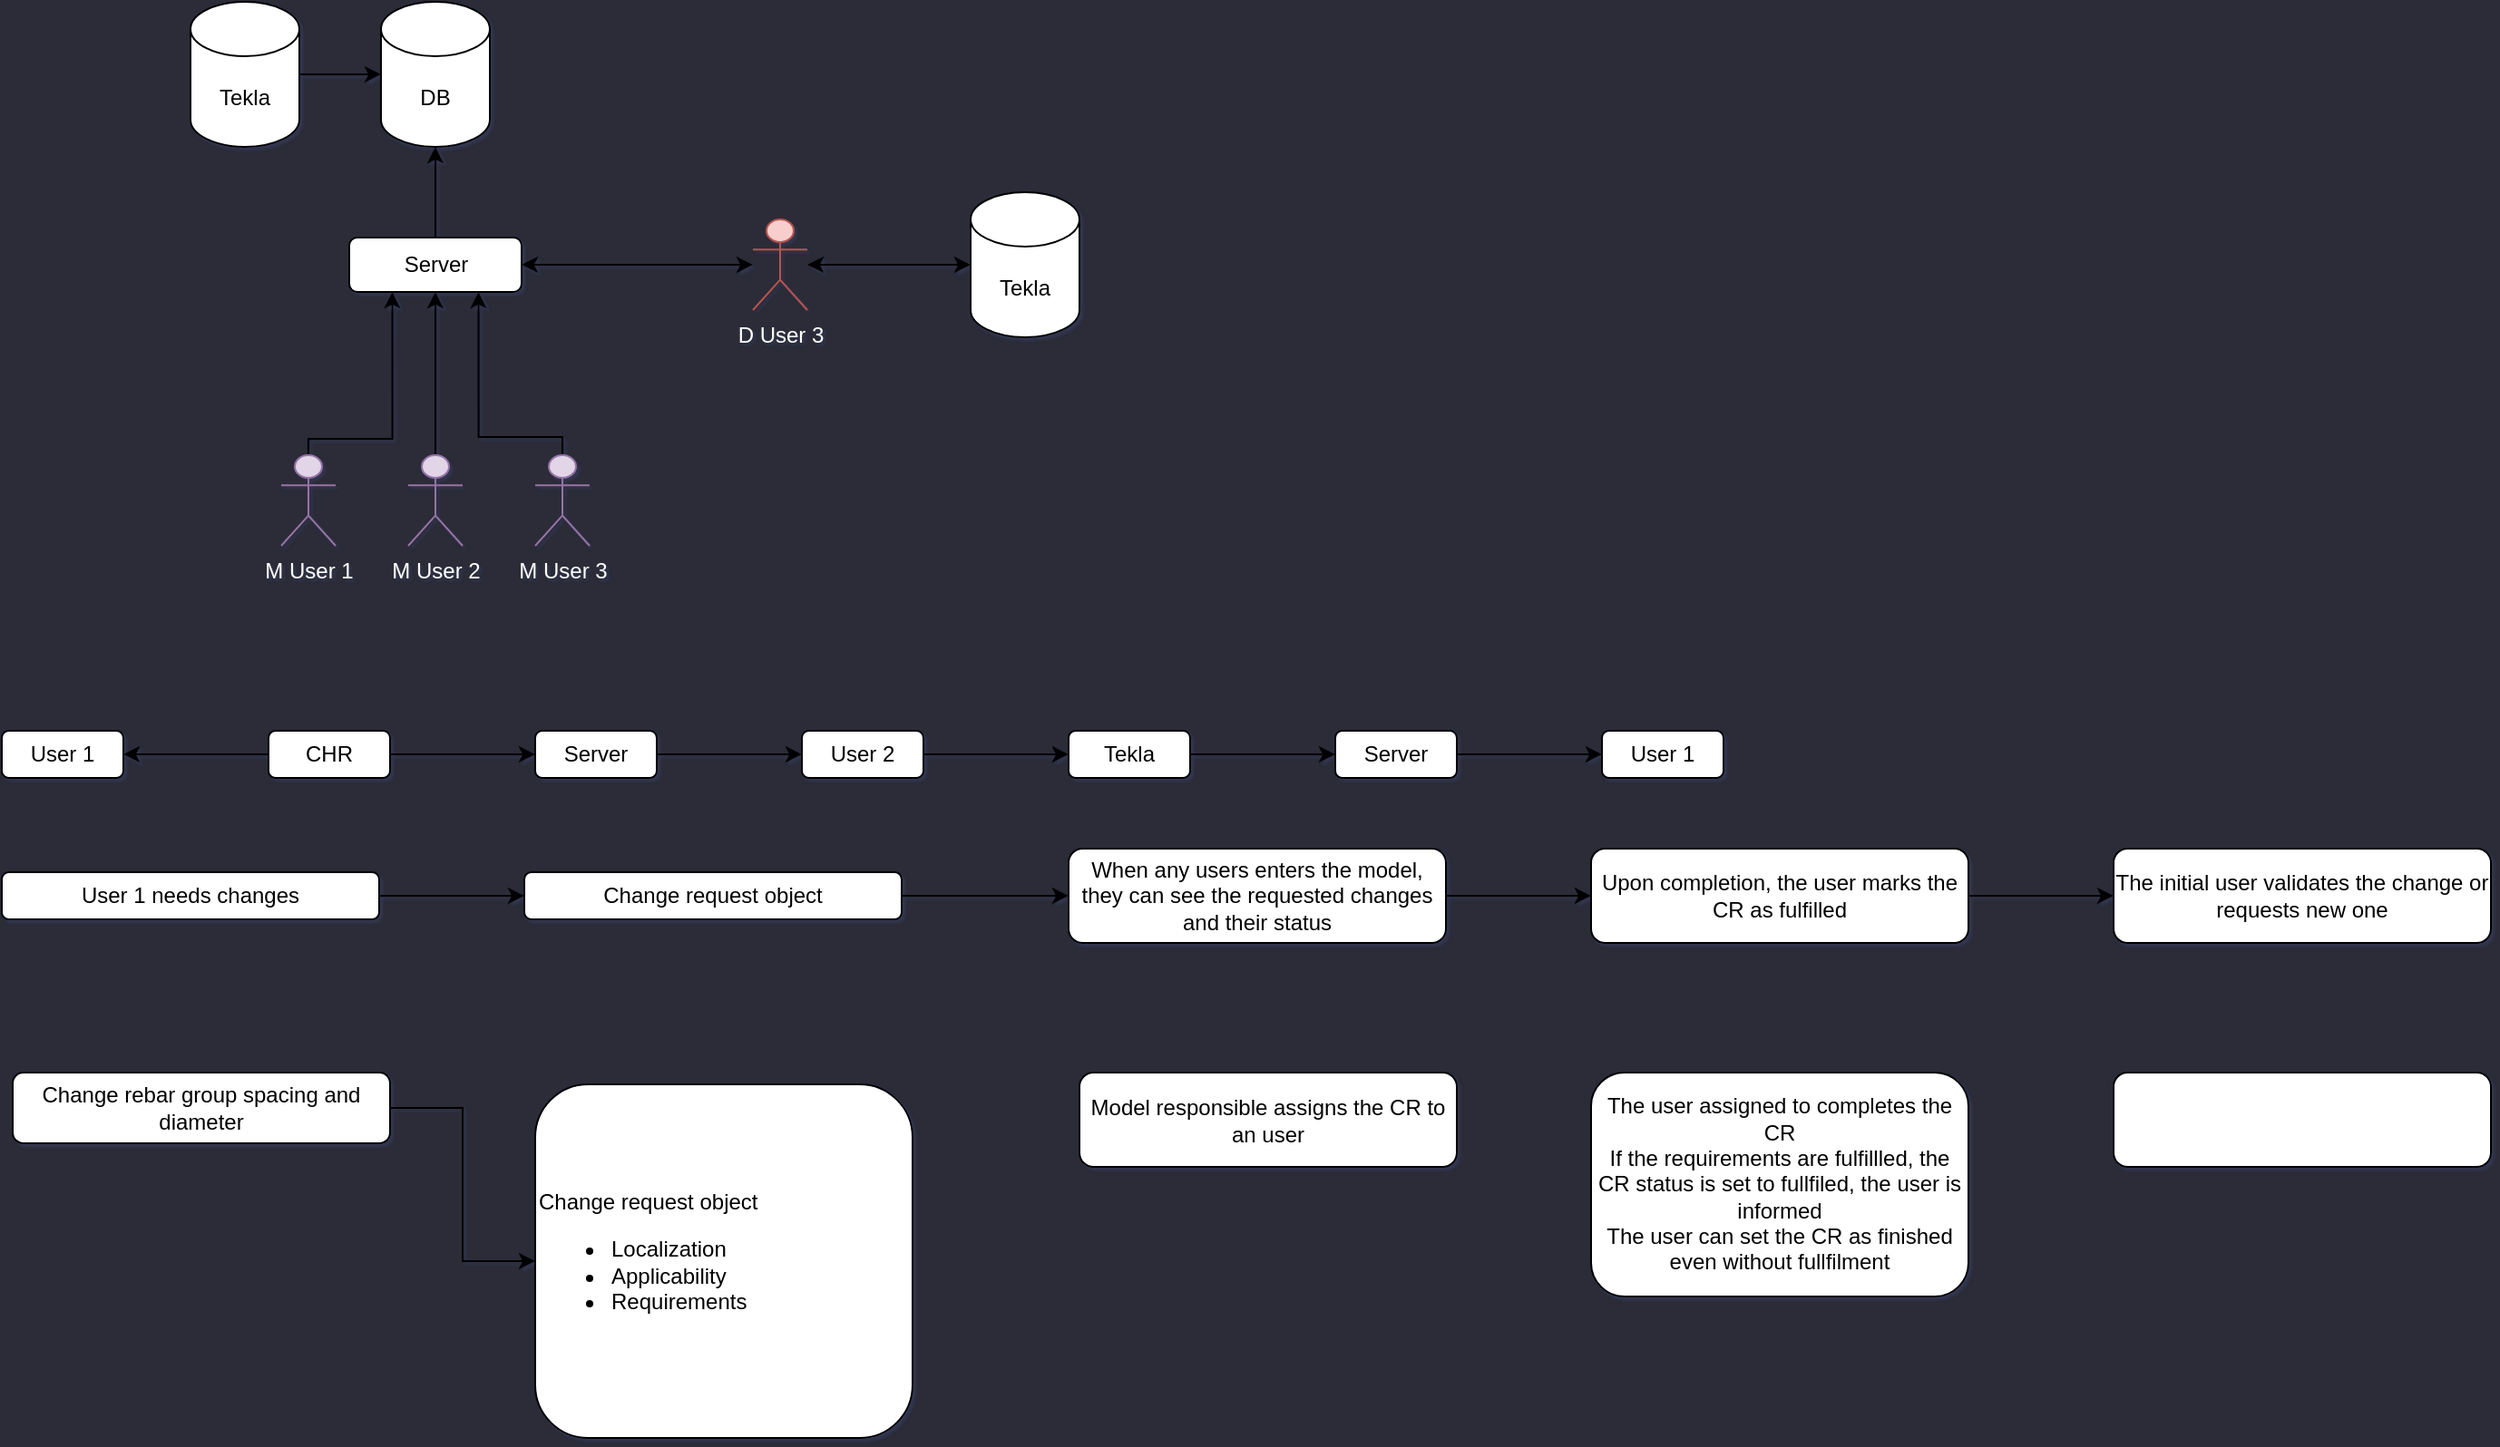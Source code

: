 <mxfile version="24.7.8">
  <diagram id="C5RBs43oDa-KdzZeNtuy" name="Page-1">
    <mxGraphModel dx="989" dy="534" grid="1" gridSize="26" guides="1" tooltips="1" connect="1" arrows="1" fold="1" page="1" pageScale="1" pageWidth="2339" pageHeight="3300" background="#2B2C38" math="0" shadow="1">
      <root>
        <mxCell id="WIyWlLk6GJQsqaUBKTNV-0" />
        <mxCell id="WIyWlLk6GJQsqaUBKTNV-1" parent="WIyWlLk6GJQsqaUBKTNV-0" />
        <mxCell id="dpVUBXbJ4d0EwmAiKQ-G-7" style="edgeStyle=orthogonalEdgeStyle;rounded=0;orthogonalLoop=1;jettySize=auto;html=1;entryX=0.25;entryY=1;entryDx=0;entryDy=0;exitX=0.5;exitY=0;exitDx=0;exitDy=0;exitPerimeter=0;" edge="1" parent="WIyWlLk6GJQsqaUBKTNV-1" source="dpVUBXbJ4d0EwmAiKQ-G-1" target="dpVUBXbJ4d0EwmAiKQ-G-6">
          <mxGeometry relative="1" as="geometry">
            <mxPoint x="195" y="280" as="sourcePoint" />
            <Array as="points">
              <mxPoint x="195" y="281" />
              <mxPoint x="241" y="281" />
            </Array>
          </mxGeometry>
        </mxCell>
        <mxCell id="dpVUBXbJ4d0EwmAiKQ-G-1" value="&lt;font color=&quot;#ffffff&quot;&gt;M User 1&lt;/font&gt;" style="shape=umlActor;verticalLabelPosition=bottom;verticalAlign=top;html=1;outlineConnect=0;fillColor=#e1d5e7;strokeColor=#9673a6;" vertex="1" parent="WIyWlLk6GJQsqaUBKTNV-1">
          <mxGeometry x="180" y="290" width="30" height="50" as="geometry" />
        </mxCell>
        <mxCell id="dpVUBXbJ4d0EwmAiKQ-G-8" style="edgeStyle=orthogonalEdgeStyle;rounded=0;orthogonalLoop=1;jettySize=auto;html=1;entryX=0.5;entryY=1;entryDx=0;entryDy=0;" edge="1" parent="WIyWlLk6GJQsqaUBKTNV-1" source="dpVUBXbJ4d0EwmAiKQ-G-4" target="dpVUBXbJ4d0EwmAiKQ-G-6">
          <mxGeometry relative="1" as="geometry" />
        </mxCell>
        <mxCell id="dpVUBXbJ4d0EwmAiKQ-G-4" value="&lt;font color=&quot;#ffffff&quot;&gt;M User 2&lt;/font&gt;" style="shape=umlActor;verticalLabelPosition=bottom;verticalAlign=top;html=1;outlineConnect=0;fillColor=#e1d5e7;strokeColor=#9673a6;align=center;fontFamily=Helvetica;fontSize=12;fontColor=default;" vertex="1" parent="WIyWlLk6GJQsqaUBKTNV-1">
          <mxGeometry x="250" y="290" width="30" height="50" as="geometry" />
        </mxCell>
        <mxCell id="dpVUBXbJ4d0EwmAiKQ-G-9" style="edgeStyle=orthogonalEdgeStyle;rounded=0;orthogonalLoop=1;jettySize=auto;html=1;entryX=0.75;entryY=1;entryDx=0;entryDy=0;" edge="1" parent="WIyWlLk6GJQsqaUBKTNV-1" source="dpVUBXbJ4d0EwmAiKQ-G-5" target="dpVUBXbJ4d0EwmAiKQ-G-6">
          <mxGeometry relative="1" as="geometry">
            <Array as="points">
              <mxPoint x="335" y="280" />
              <mxPoint x="289" y="280" />
            </Array>
          </mxGeometry>
        </mxCell>
        <mxCell id="dpVUBXbJ4d0EwmAiKQ-G-5" value="&lt;font color=&quot;#fcfcfc&quot;&gt;M User 3&lt;/font&gt;" style="shape=umlActor;verticalLabelPosition=bottom;verticalAlign=top;html=1;outlineConnect=0;fillColor=#e1d5e7;strokeColor=#9673a6;align=center;fontFamily=Helvetica;fontSize=12;fontColor=default;" vertex="1" parent="WIyWlLk6GJQsqaUBKTNV-1">
          <mxGeometry x="320" y="290" width="30" height="50" as="geometry" />
        </mxCell>
        <mxCell id="dpVUBXbJ4d0EwmAiKQ-G-11" value="" style="edgeStyle=orthogonalEdgeStyle;rounded=0;orthogonalLoop=1;jettySize=auto;html=1;" edge="1" parent="WIyWlLk6GJQsqaUBKTNV-1" source="dpVUBXbJ4d0EwmAiKQ-G-6" target="dpVUBXbJ4d0EwmAiKQ-G-10">
          <mxGeometry relative="1" as="geometry" />
        </mxCell>
        <mxCell id="dpVUBXbJ4d0EwmAiKQ-G-6" value="Server" style="rounded=1;whiteSpace=wrap;html=1;" vertex="1" parent="WIyWlLk6GJQsqaUBKTNV-1">
          <mxGeometry x="217.5" y="170" width="95" height="30" as="geometry" />
        </mxCell>
        <mxCell id="dpVUBXbJ4d0EwmAiKQ-G-10" value="DB" style="shape=cylinder3;whiteSpace=wrap;html=1;boundedLbl=1;backgroundOutline=1;size=15;" vertex="1" parent="WIyWlLk6GJQsqaUBKTNV-1">
          <mxGeometry x="235" y="40" width="60" height="80" as="geometry" />
        </mxCell>
        <mxCell id="dpVUBXbJ4d0EwmAiKQ-G-13" value="" style="edgeStyle=orthogonalEdgeStyle;rounded=0;orthogonalLoop=1;jettySize=auto;html=1;" edge="1" parent="WIyWlLk6GJQsqaUBKTNV-1" source="dpVUBXbJ4d0EwmAiKQ-G-12" target="dpVUBXbJ4d0EwmAiKQ-G-10">
          <mxGeometry relative="1" as="geometry" />
        </mxCell>
        <mxCell id="dpVUBXbJ4d0EwmAiKQ-G-12" value="Tekla" style="shape=cylinder3;whiteSpace=wrap;html=1;boundedLbl=1;backgroundOutline=1;size=15;" vertex="1" parent="WIyWlLk6GJQsqaUBKTNV-1">
          <mxGeometry x="130" y="40" width="60" height="80" as="geometry" />
        </mxCell>
        <mxCell id="dpVUBXbJ4d0EwmAiKQ-G-15" style="edgeStyle=orthogonalEdgeStyle;rounded=0;orthogonalLoop=1;jettySize=auto;html=1;entryX=1;entryY=0.5;entryDx=0;entryDy=0;sourcePerimeterSpacing=0;startArrow=classic;startFill=1;" edge="1" parent="WIyWlLk6GJQsqaUBKTNV-1" source="dpVUBXbJ4d0EwmAiKQ-G-14" target="dpVUBXbJ4d0EwmAiKQ-G-6">
          <mxGeometry relative="1" as="geometry" />
        </mxCell>
        <mxCell id="dpVUBXbJ4d0EwmAiKQ-G-17" value="" style="edgeStyle=orthogonalEdgeStyle;rounded=0;orthogonalLoop=1;jettySize=auto;html=1;sourcePerimeterSpacing=0;startArrow=classic;startFill=1;" edge="1" parent="WIyWlLk6GJQsqaUBKTNV-1" source="dpVUBXbJ4d0EwmAiKQ-G-14" target="dpVUBXbJ4d0EwmAiKQ-G-16">
          <mxGeometry relative="1" as="geometry" />
        </mxCell>
        <mxCell id="dpVUBXbJ4d0EwmAiKQ-G-14" value="&lt;font color=&quot;#ffffff&quot;&gt;D User 3&lt;/font&gt;" style="shape=umlActor;verticalLabelPosition=bottom;verticalAlign=top;html=1;outlineConnect=0;fillColor=#f8cecc;strokeColor=#b85450;" vertex="1" parent="WIyWlLk6GJQsqaUBKTNV-1">
          <mxGeometry x="440" y="160" width="30" height="50" as="geometry" />
        </mxCell>
        <mxCell id="dpVUBXbJ4d0EwmAiKQ-G-16" value="Tekla" style="shape=cylinder3;whiteSpace=wrap;html=1;boundedLbl=1;backgroundOutline=1;size=15;" vertex="1" parent="WIyWlLk6GJQsqaUBKTNV-1">
          <mxGeometry x="560" y="145" width="60" height="80" as="geometry" />
        </mxCell>
        <mxCell id="dpVUBXbJ4d0EwmAiKQ-G-26" value="" style="edgeStyle=orthogonalEdgeStyle;rounded=0;orthogonalLoop=1;jettySize=auto;html=1;" edge="1" parent="WIyWlLk6GJQsqaUBKTNV-1" source="dpVUBXbJ4d0EwmAiKQ-G-24" target="dpVUBXbJ4d0EwmAiKQ-G-25">
          <mxGeometry relative="1" as="geometry" />
        </mxCell>
        <mxCell id="dpVUBXbJ4d0EwmAiKQ-G-30" value="" style="edgeStyle=orthogonalEdgeStyle;rounded=0;orthogonalLoop=1;jettySize=auto;html=1;" edge="1" parent="WIyWlLk6GJQsqaUBKTNV-1" source="dpVUBXbJ4d0EwmAiKQ-G-24" target="dpVUBXbJ4d0EwmAiKQ-G-29">
          <mxGeometry relative="1" as="geometry" />
        </mxCell>
        <mxCell id="dpVUBXbJ4d0EwmAiKQ-G-24" value="CHR" style="rounded=1;whiteSpace=wrap;html=1;" vertex="1" parent="WIyWlLk6GJQsqaUBKTNV-1">
          <mxGeometry x="173" y="442" width="67" height="26" as="geometry" />
        </mxCell>
        <mxCell id="dpVUBXbJ4d0EwmAiKQ-G-28" value="" style="edgeStyle=orthogonalEdgeStyle;rounded=0;orthogonalLoop=1;jettySize=auto;html=1;" edge="1" parent="WIyWlLk6GJQsqaUBKTNV-1" source="dpVUBXbJ4d0EwmAiKQ-G-25" target="dpVUBXbJ4d0EwmAiKQ-G-27">
          <mxGeometry relative="1" as="geometry" />
        </mxCell>
        <mxCell id="dpVUBXbJ4d0EwmAiKQ-G-25" value="Server" style="rounded=1;whiteSpace=wrap;html=1;" vertex="1" parent="WIyWlLk6GJQsqaUBKTNV-1">
          <mxGeometry x="320" y="442" width="67" height="26" as="geometry" />
        </mxCell>
        <mxCell id="dpVUBXbJ4d0EwmAiKQ-G-32" value="" style="edgeStyle=orthogonalEdgeStyle;rounded=0;orthogonalLoop=1;jettySize=auto;html=1;" edge="1" parent="WIyWlLk6GJQsqaUBKTNV-1" source="dpVUBXbJ4d0EwmAiKQ-G-27" target="dpVUBXbJ4d0EwmAiKQ-G-31">
          <mxGeometry relative="1" as="geometry" />
        </mxCell>
        <mxCell id="dpVUBXbJ4d0EwmAiKQ-G-27" value="User 2" style="rounded=1;whiteSpace=wrap;html=1;" vertex="1" parent="WIyWlLk6GJQsqaUBKTNV-1">
          <mxGeometry x="467" y="442" width="67" height="26" as="geometry" />
        </mxCell>
        <mxCell id="dpVUBXbJ4d0EwmAiKQ-G-29" value="User 1" style="rounded=1;whiteSpace=wrap;html=1;" vertex="1" parent="WIyWlLk6GJQsqaUBKTNV-1">
          <mxGeometry x="26" y="442" width="67" height="26" as="geometry" />
        </mxCell>
        <mxCell id="dpVUBXbJ4d0EwmAiKQ-G-34" value="" style="edgeStyle=orthogonalEdgeStyle;rounded=0;orthogonalLoop=1;jettySize=auto;html=1;" edge="1" parent="WIyWlLk6GJQsqaUBKTNV-1" source="dpVUBXbJ4d0EwmAiKQ-G-31" target="dpVUBXbJ4d0EwmAiKQ-G-33">
          <mxGeometry relative="1" as="geometry" />
        </mxCell>
        <mxCell id="dpVUBXbJ4d0EwmAiKQ-G-31" value="Tekla" style="rounded=1;whiteSpace=wrap;html=1;" vertex="1" parent="WIyWlLk6GJQsqaUBKTNV-1">
          <mxGeometry x="614" y="442" width="67" height="26" as="geometry" />
        </mxCell>
        <mxCell id="dpVUBXbJ4d0EwmAiKQ-G-36" value="" style="edgeStyle=orthogonalEdgeStyle;rounded=0;orthogonalLoop=1;jettySize=auto;html=1;" edge="1" parent="WIyWlLk6GJQsqaUBKTNV-1" source="dpVUBXbJ4d0EwmAiKQ-G-33" target="dpVUBXbJ4d0EwmAiKQ-G-35">
          <mxGeometry relative="1" as="geometry" />
        </mxCell>
        <mxCell id="dpVUBXbJ4d0EwmAiKQ-G-33" value="Server" style="rounded=1;whiteSpace=wrap;html=1;" vertex="1" parent="WIyWlLk6GJQsqaUBKTNV-1">
          <mxGeometry x="761" y="442" width="67" height="26" as="geometry" />
        </mxCell>
        <mxCell id="dpVUBXbJ4d0EwmAiKQ-G-35" value="User 1" style="rounded=1;whiteSpace=wrap;html=1;" vertex="1" parent="WIyWlLk6GJQsqaUBKTNV-1">
          <mxGeometry x="908" y="442" width="67" height="26" as="geometry" />
        </mxCell>
        <mxCell id="dpVUBXbJ4d0EwmAiKQ-G-39" value="" style="edgeStyle=orthogonalEdgeStyle;rounded=0;orthogonalLoop=1;jettySize=auto;html=1;" edge="1" parent="WIyWlLk6GJQsqaUBKTNV-1" source="dpVUBXbJ4d0EwmAiKQ-G-37" target="dpVUBXbJ4d0EwmAiKQ-G-38">
          <mxGeometry relative="1" as="geometry" />
        </mxCell>
        <mxCell id="dpVUBXbJ4d0EwmAiKQ-G-37" value="User 1 needs changes" style="rounded=1;whiteSpace=wrap;html=1;" vertex="1" parent="WIyWlLk6GJQsqaUBKTNV-1">
          <mxGeometry x="26" y="520" width="208" height="26" as="geometry" />
        </mxCell>
        <mxCell id="dpVUBXbJ4d0EwmAiKQ-G-41" value="" style="edgeStyle=orthogonalEdgeStyle;rounded=0;orthogonalLoop=1;jettySize=auto;html=1;" edge="1" parent="WIyWlLk6GJQsqaUBKTNV-1" source="dpVUBXbJ4d0EwmAiKQ-G-38" target="dpVUBXbJ4d0EwmAiKQ-G-40">
          <mxGeometry relative="1" as="geometry" />
        </mxCell>
        <mxCell id="dpVUBXbJ4d0EwmAiKQ-G-38" value="Change request object" style="rounded=1;whiteSpace=wrap;html=1;" vertex="1" parent="WIyWlLk6GJQsqaUBKTNV-1">
          <mxGeometry x="314" y="520" width="208" height="26" as="geometry" />
        </mxCell>
        <mxCell id="dpVUBXbJ4d0EwmAiKQ-G-43" value="" style="edgeStyle=orthogonalEdgeStyle;rounded=0;orthogonalLoop=1;jettySize=auto;html=1;" edge="1" parent="WIyWlLk6GJQsqaUBKTNV-1" source="dpVUBXbJ4d0EwmAiKQ-G-40" target="dpVUBXbJ4d0EwmAiKQ-G-42">
          <mxGeometry relative="1" as="geometry" />
        </mxCell>
        <mxCell id="dpVUBXbJ4d0EwmAiKQ-G-40" value="When any users enters the model, they can see the requested changes and their status" style="rounded=1;whiteSpace=wrap;html=1;" vertex="1" parent="WIyWlLk6GJQsqaUBKTNV-1">
          <mxGeometry x="614" y="507" width="208" height="52" as="geometry" />
        </mxCell>
        <mxCell id="dpVUBXbJ4d0EwmAiKQ-G-45" value="" style="edgeStyle=orthogonalEdgeStyle;rounded=0;orthogonalLoop=1;jettySize=auto;html=1;" edge="1" parent="WIyWlLk6GJQsqaUBKTNV-1" source="dpVUBXbJ4d0EwmAiKQ-G-42" target="dpVUBXbJ4d0EwmAiKQ-G-44">
          <mxGeometry relative="1" as="geometry" />
        </mxCell>
        <mxCell id="dpVUBXbJ4d0EwmAiKQ-G-42" value="Upon completion, the user marks the CR as fulfilled" style="rounded=1;whiteSpace=wrap;html=1;" vertex="1" parent="WIyWlLk6GJQsqaUBKTNV-1">
          <mxGeometry x="902" y="507" width="208" height="52" as="geometry" />
        </mxCell>
        <mxCell id="dpVUBXbJ4d0EwmAiKQ-G-44" value="The initial user validates the change or requests new one" style="rounded=1;whiteSpace=wrap;html=1;" vertex="1" parent="WIyWlLk6GJQsqaUBKTNV-1">
          <mxGeometry x="1190" y="507" width="208" height="52" as="geometry" />
        </mxCell>
        <mxCell id="dpVUBXbJ4d0EwmAiKQ-G-51" style="edgeStyle=orthogonalEdgeStyle;rounded=0;orthogonalLoop=1;jettySize=auto;html=1;entryX=0;entryY=0.5;entryDx=0;entryDy=0;" edge="1" parent="WIyWlLk6GJQsqaUBKTNV-1" source="dpVUBXbJ4d0EwmAiKQ-G-46" target="dpVUBXbJ4d0EwmAiKQ-G-47">
          <mxGeometry relative="1" as="geometry" />
        </mxCell>
        <mxCell id="dpVUBXbJ4d0EwmAiKQ-G-46" value="Change rebar group spacing and diameter" style="rounded=1;whiteSpace=wrap;html=1;" vertex="1" parent="WIyWlLk6GJQsqaUBKTNV-1">
          <mxGeometry x="32" y="630.5" width="208" height="39" as="geometry" />
        </mxCell>
        <mxCell id="dpVUBXbJ4d0EwmAiKQ-G-47" value="&lt;div align=&quot;left&quot;&gt;Change request object&lt;/div&gt;&lt;div&gt;&lt;ul&gt;&lt;li&gt;Localization&lt;/li&gt;&lt;li&gt;Applicability&lt;/li&gt;&lt;li&gt;Requirements&lt;/li&gt;&lt;/ul&gt;&lt;/div&gt;" style="rounded=1;whiteSpace=wrap;html=1;align=left;" vertex="1" parent="WIyWlLk6GJQsqaUBKTNV-1">
          <mxGeometry x="320" y="637" width="208" height="195" as="geometry" />
        </mxCell>
        <mxCell id="dpVUBXbJ4d0EwmAiKQ-G-48" value="Model responsible assigns the CR to an user" style="rounded=1;whiteSpace=wrap;html=1;" vertex="1" parent="WIyWlLk6GJQsqaUBKTNV-1">
          <mxGeometry x="620" y="630.5" width="208" height="52" as="geometry" />
        </mxCell>
        <mxCell id="dpVUBXbJ4d0EwmAiKQ-G-52" value="&lt;div&gt;The user assigned to completes the CR&lt;/div&gt;&lt;div&gt;If the requirements are fulfillled, the CR status is set to fullfiled, the user is informed&lt;/div&gt;&lt;div&gt;The user can set the CR as finished even without fullfilment&lt;br&gt;&lt;/div&gt;" style="rounded=1;whiteSpace=wrap;html=1;" vertex="1" parent="WIyWlLk6GJQsqaUBKTNV-1">
          <mxGeometry x="902" y="630.5" width="208" height="123.5" as="geometry" />
        </mxCell>
        <mxCell id="dpVUBXbJ4d0EwmAiKQ-G-53" value="" style="rounded=1;whiteSpace=wrap;html=1;" vertex="1" parent="WIyWlLk6GJQsqaUBKTNV-1">
          <mxGeometry x="1190" y="630.5" width="208" height="52" as="geometry" />
        </mxCell>
      </root>
    </mxGraphModel>
  </diagram>
</mxfile>
